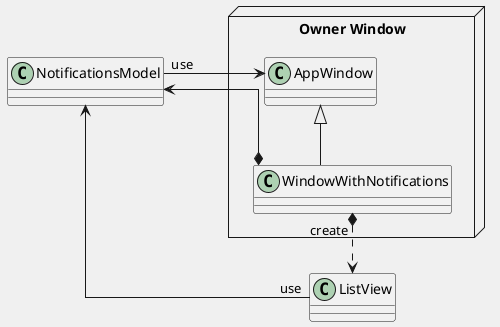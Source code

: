 @startuml
skinparam BackgroundColor F0F0F0

skinparam linetype ortho
skinparam nodesep 100

class "NotificationsModel" as model
class ListView

node "Owner Window" as owner {
    class AppWindow
    class "WindowWithNotifications" as notifWindow

    AppWindow <|-- notifWindow
}

ListView -[hidden]- owner
model -[hidden]r- owner

notifWindow "create"*..>ListView
ListView "use"-u-->model
notifWindow *-->model
model "use"--> AppWindow




@enduml

